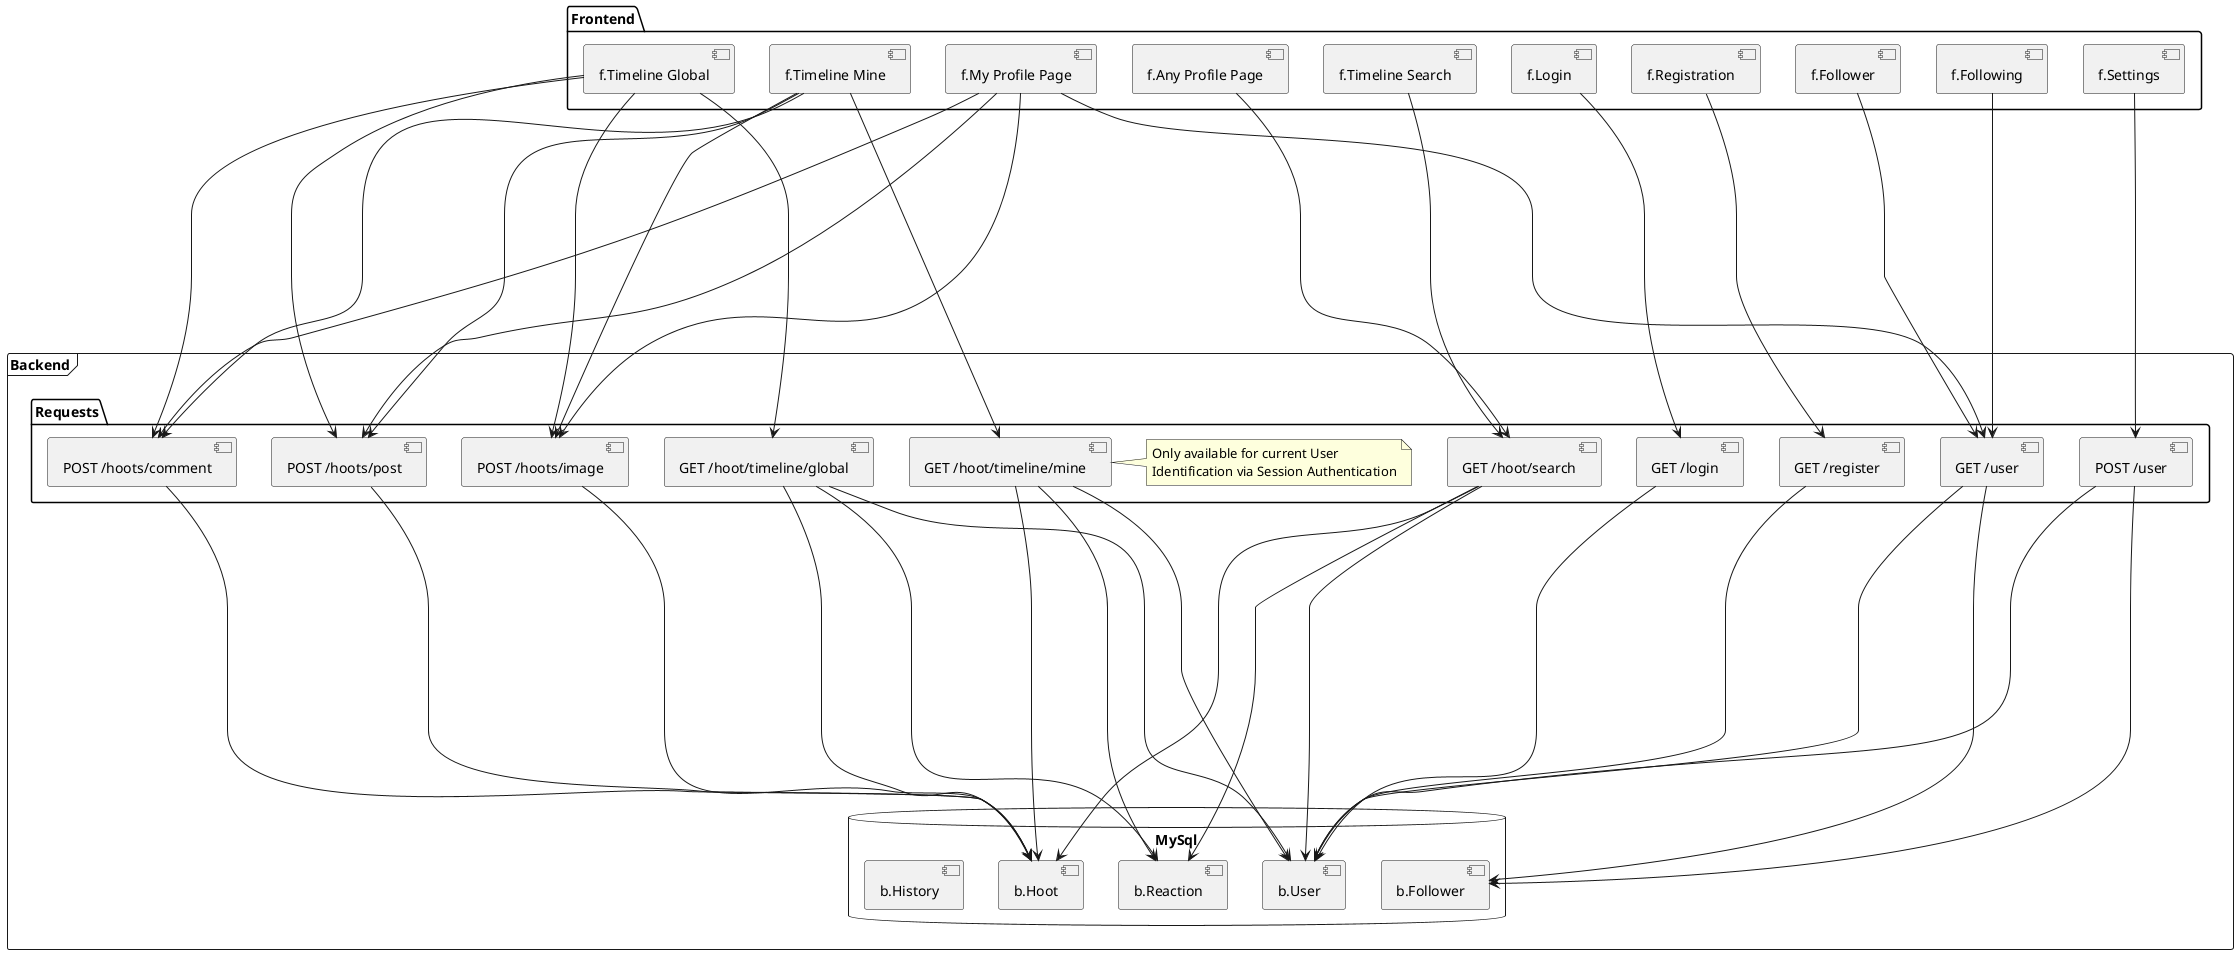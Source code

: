 @startuml
'https://plantuml.com/component-diagram
/'TODO: Beautify (Probably never)'/

package Frontend {
    [f.Login]
    [f.Registration]
    [f.Timeline Mine]
    [f.Timeline Global]
    [f.Timeline Search]
    [f.Any Profile Page]
    [f.My Profile Page]
    [f.Follower]
    [f.Following]
    [f.Settings]
}

frame Backend {
    package Requests {
        [GET /login]
        [GET /hoot/search]
        [GET /hoot/timeline/global]
        [GET /hoot/timeline/mine]
        [GET /user]
        [POST /user]
        [GET /register]
        [POST /hoots/post]
        [POST /hoots/image]
        [POST /hoots/comment]

        note right of [GET /hoot/timeline/mine]
            Only available for current User
            Identification via Session Authentication
        end note
    }

    database "MySql" {
        [b.Hoot]
        [b.Reaction]
        [b.User]
        [b.Follower]
        [b.History]
    }
}


'[b.Hoot] -[hidden]right-> [b.Reaction]
'[b.Reaction] -[hidden]right-> [b.User]
'[b.User] -[hidden]right-> [b.Follower]
'[b.Follower] -[hidden]right-> [b.History]

[f.Timeline Global] ------> [GET /hoot/timeline/global]
[f.Timeline Mine] ------> [GET /hoot/timeline/mine]
[f.Timeline Global] ------> [POST /hoots/post]
[f.Timeline Mine] ------> [POST /hoots/post]
[f.My Profile Page] ------> [POST /hoots/post]
[f.Timeline Global] ------> [POST /hoots/image]
[f.Timeline Mine] ------> [POST /hoots/image]
[f.My Profile Page] ------> [POST /hoots/image]
[f.Timeline Global] ------> [POST /hoots/comment]
[f.Timeline Mine] ------> [POST /hoots/comment]
[f.My Profile Page] ------> [POST /hoots/comment]
[f.Timeline Search] ------> [GET /hoot/search]
[f.Any Profile Page] ------> [GET /hoot/search]
[f.My Profile Page] ------> [GET /user]
[f.Login] ------> [GET /login]
[f.Registration] ------> [GET /register]
[f.Follower] ------> [GET /user]
[f.Following] ------> [GET /user]
[f.Settings] ------> [POST /user]

[GET /login] -------> [b.User]
[GET /register] -------> [b.User]
[GET /user] -------> [b.User]
[GET /user] -------> [b.Follower]
[POST /user] -------> [b.User]
[POST /user] -------> [b.Follower]
[GET /hoot/search] -------> [b.Hoot]
[GET /hoot/search] -------> [b.User]
[GET /hoot/search] -------> [b.Reaction]
[GET /hoot/timeline/mine] -------> [b.Hoot]
[GET /hoot/timeline/mine] -------> [b.User]
[GET /hoot/timeline/mine] -------> [b.Reaction]
[GET /hoot/timeline/global] -------> [b.Hoot]
[GET /hoot/timeline/global] -------> [b.User]
[GET /hoot/timeline/global] -------> [b.Reaction]
[POST /hoots/post] -------> [b.Hoot]
[POST /hoots/image] -------> [b.Hoot]
[POST /hoots/comment] -------> [b.Hoot]

@enduml